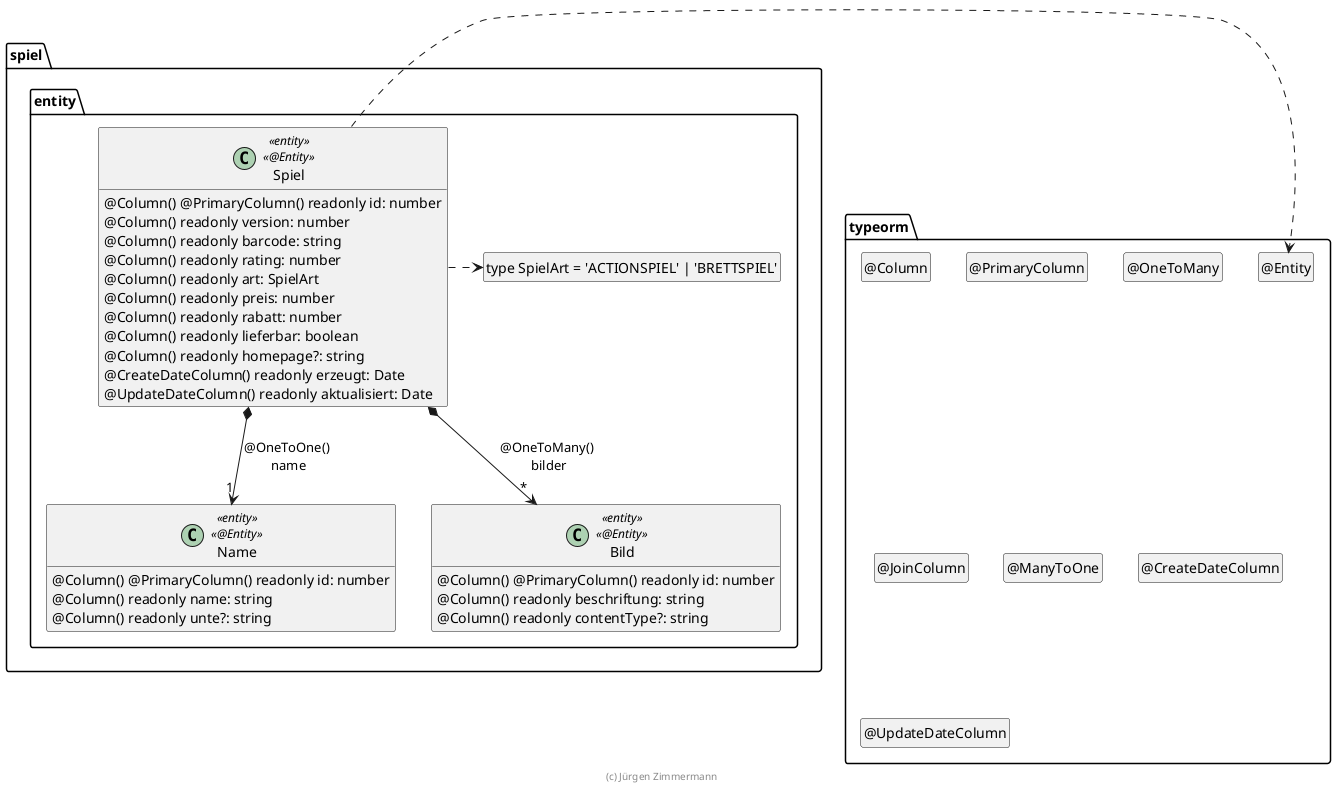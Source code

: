 ' Copyright (C) 2019 - present Juergen Zimmermann, Hochschule Karlsruhe
'
' This program is free software: you can redistribute it and/or modify
' it under the terms of the GNU General Public License as published by
' the Free Software Foundation, either version 3 of the License, or
' (at your option) any later version.
'
' This program is distributed in the hope that it will be useful,
' but WITHOUT ANY WARRANTY; without even the implied warranty of
' MERCHANTABILITY or FITNESS FOR A PARTICULAR PURPOSE.  See the
' GNU General Public License for more details.
'
' You should have received a copy of the GNU General Public License
' along with this program.  If not, see <https://www.gnu.org/licenses/>.

' Preview durch <Alt>d

@startuml Entity

package typeorm {
  class "@Entity" as Entity
  hide Entity circle
  class "@Column" as Column
  hide Column circle
  class "@PrimaryColumn" as PrimaryColumn
  hide PrimaryColumn circle
  class "@OneToMany" as OneToMany
  hide OneToMany circle
  class "@JoinColumn" as JoinColumn
  hide JoinColumn circle
  class "@ManyToOne" as ManyToOne
  hide ManyToOne circle
  class "@CreateDateColumn" as CreateDateColumn
  hide CreateDateColumn circle
  class "@UpdateDateColumn" as UpdateDateColumn
  hide UpdateDateColumn circle
}

package spiel.entity {
  class "type SpielArt = 'ACTIONSPIEL' | 'BRETTSPIEL'" as SpielArt
  hide SpielArt circle

  class Spiel <<entity>> <<@Entity>> {
    @Column() @PrimaryColumn() readonly id: number
    @Column() readonly version: number
    @Column() readonly barcode: string
    @Column() readonly rating: number
    @Column() readonly art: SpielArt
    @Column() readonly preis: number
    @Column() readonly rabatt: number
    @Column() readonly lieferbar: boolean
    @Column() readonly homepage?: string
    @CreateDateColumn() readonly erzeugt: Date
    @UpdateDateColumn() readonly aktualisiert: Date
  }

  class Name <<entity>> <<@Entity>> {
    @Column() @PrimaryColumn() readonly id: number
    @Column() readonly name: string
    @Column() readonly unte?: string
  }

  class Bild <<entity>> <<@Entity>> {
    @Column() @PrimaryColumn() readonly id: number
    @Column() readonly beschriftung: string
    @Column() readonly contentType?: string
  }

  Spiel *--> "1" Name : @OneToOne() \nname
  Spiel *--> "*" Bild : @OneToMany() \nbilder

  Spiel .right.> Entity
  Spiel .right.> SpielArt
}

hide empty members

footer (c) Jürgen Zimmermann

@enduml
